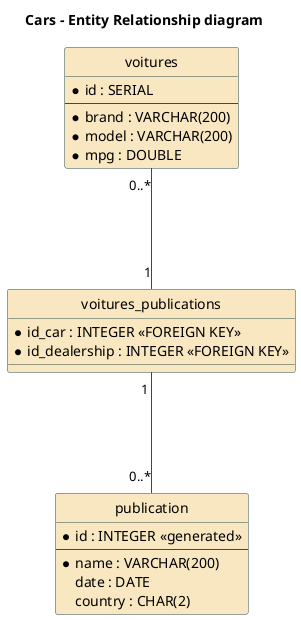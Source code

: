 @startuml

title
Cars - Entity Relationship diagram
end title

skinparam class {
	BackgroundColor STRATEGY
	ArrowColor DarkSlateGray
	BorderColor DarkSlateGray
}

' hide the spot
hide circle

' avoid problems with angled crows feet
skinparam linetype ortho

entity "voitures" {
  *id : SERIAL
  --
  *brand : VARCHAR(200)
  *model : VARCHAR(200)
  *mpg : DOUBLE
}

entity "voitures_publications" {
  *id_car : INTEGER <<FOREIGN KEY>>
  *id_dealership : INTEGER <<FOREIGN KEY>>
}

entity "publication" {
  *id : INTEGER <<generated>>
  --
  *name : VARCHAR(200)
  date : DATE
  country : CHAR(2)
}

'cars "*" }o--o{ "*" cars_dealearships
'cars_dealearships "*" }o--o{ "*" dealearships

voitures               "0..*"  ---  "1"     voitures_publications
voitures_publications  "1 "    ---  "0..*"  publication

@enduml